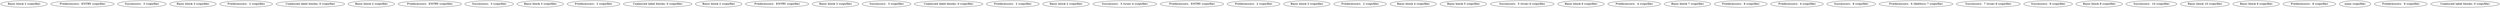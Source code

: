 digraph model { 
	copyfile_0 [label="Basic block 2 (copyfile)"];
	copyfile_1 [label="Predecessors:  ENTRY (copyfile)"];
	copyfile_2 [label="Successors:  3 (copyfile)"];
	copyfile_3 [label="Basic block 3 (copyfile)"];
	copyfile_4 [label="Predecessors:  2 (copyfile)"];
	copyfile_5 [label="Coalesced label blocks: 0 (copyfile)"];
	copyfile_7 [label="Basic block 2 (copyfile)"];
	copyfile_8 [label="Predecessors:  ENTRY (copyfile)"];
	copyfile_9 [label="Successors:  3 (copyfile)"];
	copyfile_10 [label="Basic block 3 (copyfile)"];
	copyfile_11 [label="Predecessors:  2 (copyfile)"];
	copyfile_12 [label="Coalesced label blocks: 0 (copyfile)"];
	copyfile_14 [label="Basic block 2 (copyfile)"];
	copyfile_15 [label="Predecessors:  ENTRY (copyfile)"];
	copyfile_17 [label="Basic block 3 (copyfile)"];
	copyfile_16 [label="Successors:  3 (copyfile)"];
	copyfile_19 [label="Coalesced label blocks: 0 (copyfile)"];
	copyfile_18 [label="Predecessors:  2 (copyfile)"];
	copyfile_21 [label="Basic block 2 (copyfile)"];
	copyfile_23 [label="Successors:  3 (true) 4 (copyfile)"];
	copyfile_22 [label="Predecessors:  ENTRY (copyfile)"];
	copyfile_25 [label="Predecessors:  2 (copyfile)"];
	copyfile_24 [label="Basic block 3 (copyfile)"];
	copyfile_27 [label="Predecessors:  2 (copyfile)"];
	copyfile_26 [label="Basic block 4 (copyfile)"];
	copyfile_29 [label="Basic block 5 (copyfile)"];
	copyfile_28 [label="Successors:  5 (true) 6 (copyfile)"];
	copyfile_31 [label="Basic block 6 (copyfile)"];
	copyfile_30 [label="Predecessors:  4 (copyfile)"];
	copyfile_34 [label="Basic block 7 (copyfile)"];
	copyfile_35 [label="Predecessors:  8 (copyfile)"];
	copyfile_32 [label="Predecessors:  4 (copyfile)"];
	copyfile_33 [label="Successors:  8 (copyfile)"];
	copyfile_38 [label="Predecessors:  6 (fallthru) 7 (copyfile)"];
	copyfile_39 [label="Successors:  7 (true) 9 (copyfile)"];
	copyfile_36 [label="Successors:  8 (copyfile)"];
	copyfile_37 [label="Basic block 8 (copyfile)"];
	copyfile_42 [label="Successors:  10 (copyfile)"];
	copyfile_43 [label="Basic block 10 (copyfile)"];
	copyfile_40 [label="Basic block 9 (copyfile)"];
	copyfile_41 [label="Predecessors:  8 (copyfile)"];
	copyfile_46 [label="main (copyfile)"];
	copyfile_44 [label="Predecessors:  9 (copyfile)"];
	copyfile_45 [label="Coalesced label blocks: 0 (copyfile)"];
}
